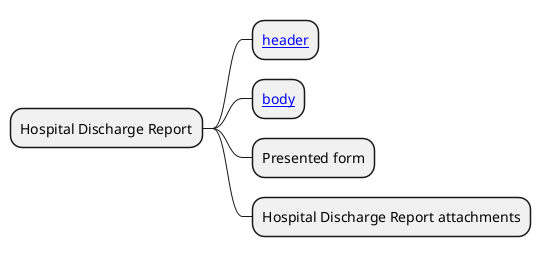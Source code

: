 @startmindmap
* Hospital Discharge Report
** [[#header header]]
** [[#body body]]
** Presented form
** Hospital Discharge Report attachments
@endmindmap